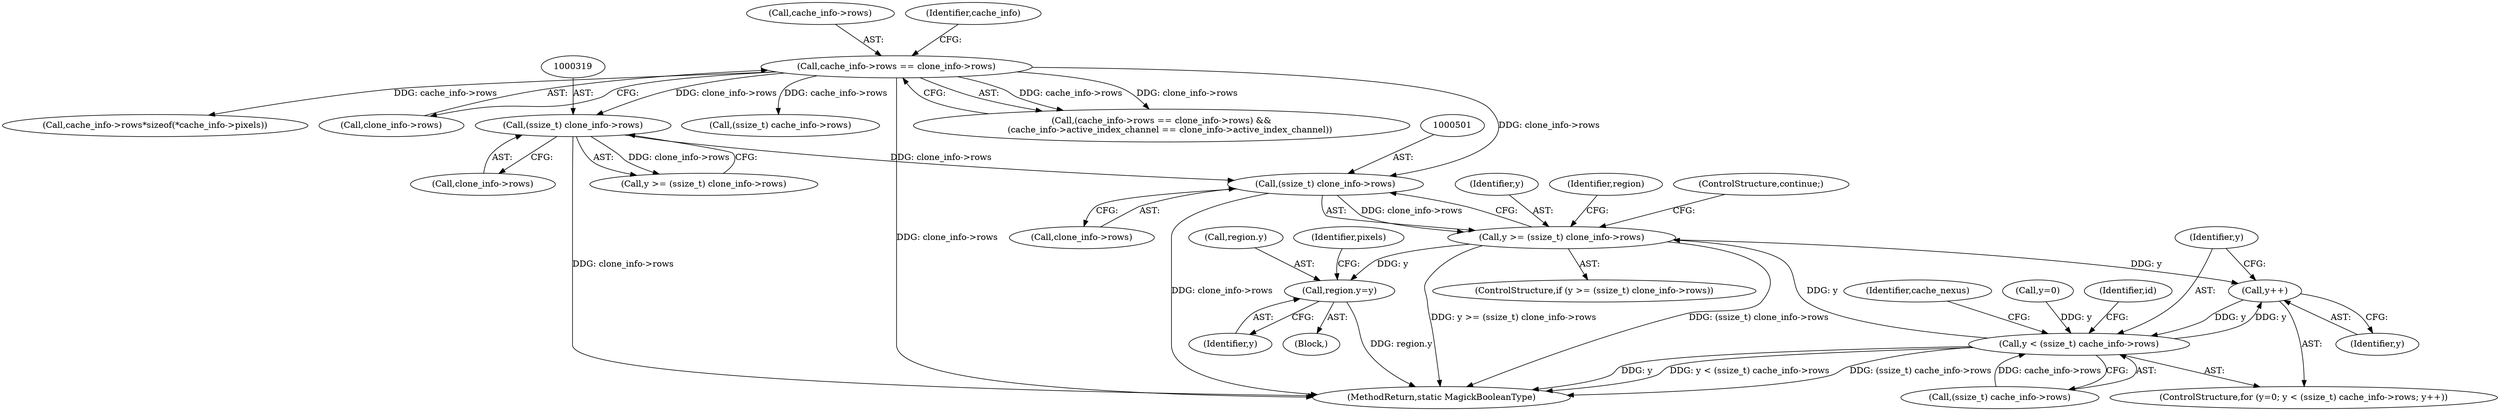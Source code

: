 digraph "0_ImageMagick_a54fe0e8600eaf3dc6fe717d3c0398001507f723@pointer" {
"1000500" [label="(Call,(ssize_t) clone_info->rows)"];
"1000174" [label="(Call,cache_info->rows == clone_info->rows)"];
"1000318" [label="(Call,(ssize_t) clone_info->rows)"];
"1000498" [label="(Call,y >= (ssize_t) clone_info->rows)"];
"1000483" [label="(Call,y++)"];
"1000476" [label="(Call,y < (ssize_t) cache_info->rows)"];
"1000523" [label="(Call,region.y=y)"];
"1000478" [label="(Call,(ssize_t) cache_info->rows)"];
"1000498" [label="(Call,y >= (ssize_t) clone_info->rows)"];
"1000202" [label="(Call,cache_info->rows*sizeof(*cache_info->pixels))"];
"1000523" [label="(Call,region.y=y)"];
"1000609" [label="(Identifier,cache_nexus)"];
"1000178" [label="(Call,clone_info->rows)"];
"1000174" [label="(Call,cache_info->rows == clone_info->rows)"];
"1000320" [label="(Call,clone_info->rows)"];
"1000655" [label="(MethodReturn,static MagickBooleanType)"];
"1000524" [label="(Call,region.y)"];
"1000527" [label="(Identifier,y)"];
"1000175" [label="(Call,cache_info->rows)"];
"1000473" [label="(Call,y=0)"];
"1000484" [label="(Identifier,y)"];
"1000477" [label="(Identifier,y)"];
"1000318" [label="(Call,(ssize_t) clone_info->rows)"];
"1000296" [label="(Call,(ssize_t) cache_info->rows)"];
"1000502" [label="(Call,clone_info->rows)"];
"1000499" [label="(Identifier,y)"];
"1000508" [label="(Identifier,region)"];
"1000505" [label="(ControlStructure,continue;)"];
"1000500" [label="(Call,(ssize_t) clone_info->rows)"];
"1000472" [label="(ControlStructure,for (y=0; y < (ssize_t) cache_info->rows; y++))"];
"1000485" [label="(Block,)"];
"1000183" [label="(Identifier,cache_info)"];
"1000476" [label="(Call,y < (ssize_t) cache_info->rows)"];
"1000316" [label="(Call,y >= (ssize_t) clone_info->rows)"];
"1000529" [label="(Identifier,pixels)"];
"1000488" [label="(Identifier,id)"];
"1000497" [label="(ControlStructure,if (y >= (ssize_t) clone_info->rows))"];
"1000173" [label="(Call,(cache_info->rows == clone_info->rows) &&\n      (cache_info->active_index_channel == clone_info->active_index_channel))"];
"1000483" [label="(Call,y++)"];
"1000500" -> "1000498"  [label="AST: "];
"1000500" -> "1000502"  [label="CFG: "];
"1000501" -> "1000500"  [label="AST: "];
"1000502" -> "1000500"  [label="AST: "];
"1000498" -> "1000500"  [label="CFG: "];
"1000500" -> "1000655"  [label="DDG: clone_info->rows"];
"1000500" -> "1000498"  [label="DDG: clone_info->rows"];
"1000174" -> "1000500"  [label="DDG: clone_info->rows"];
"1000318" -> "1000500"  [label="DDG: clone_info->rows"];
"1000174" -> "1000173"  [label="AST: "];
"1000174" -> "1000178"  [label="CFG: "];
"1000175" -> "1000174"  [label="AST: "];
"1000178" -> "1000174"  [label="AST: "];
"1000183" -> "1000174"  [label="CFG: "];
"1000173" -> "1000174"  [label="CFG: "];
"1000174" -> "1000655"  [label="DDG: clone_info->rows"];
"1000174" -> "1000173"  [label="DDG: cache_info->rows"];
"1000174" -> "1000173"  [label="DDG: clone_info->rows"];
"1000174" -> "1000202"  [label="DDG: cache_info->rows"];
"1000174" -> "1000296"  [label="DDG: cache_info->rows"];
"1000174" -> "1000318"  [label="DDG: clone_info->rows"];
"1000318" -> "1000316"  [label="AST: "];
"1000318" -> "1000320"  [label="CFG: "];
"1000319" -> "1000318"  [label="AST: "];
"1000320" -> "1000318"  [label="AST: "];
"1000316" -> "1000318"  [label="CFG: "];
"1000318" -> "1000655"  [label="DDG: clone_info->rows"];
"1000318" -> "1000316"  [label="DDG: clone_info->rows"];
"1000498" -> "1000497"  [label="AST: "];
"1000499" -> "1000498"  [label="AST: "];
"1000505" -> "1000498"  [label="CFG: "];
"1000508" -> "1000498"  [label="CFG: "];
"1000498" -> "1000655"  [label="DDG: y >= (ssize_t) clone_info->rows"];
"1000498" -> "1000655"  [label="DDG: (ssize_t) clone_info->rows"];
"1000498" -> "1000483"  [label="DDG: y"];
"1000476" -> "1000498"  [label="DDG: y"];
"1000498" -> "1000523"  [label="DDG: y"];
"1000483" -> "1000472"  [label="AST: "];
"1000483" -> "1000484"  [label="CFG: "];
"1000484" -> "1000483"  [label="AST: "];
"1000477" -> "1000483"  [label="CFG: "];
"1000483" -> "1000476"  [label="DDG: y"];
"1000476" -> "1000483"  [label="DDG: y"];
"1000476" -> "1000472"  [label="AST: "];
"1000476" -> "1000478"  [label="CFG: "];
"1000477" -> "1000476"  [label="AST: "];
"1000478" -> "1000476"  [label="AST: "];
"1000488" -> "1000476"  [label="CFG: "];
"1000609" -> "1000476"  [label="CFG: "];
"1000476" -> "1000655"  [label="DDG: y < (ssize_t) cache_info->rows"];
"1000476" -> "1000655"  [label="DDG: y"];
"1000476" -> "1000655"  [label="DDG: (ssize_t) cache_info->rows"];
"1000473" -> "1000476"  [label="DDG: y"];
"1000478" -> "1000476"  [label="DDG: cache_info->rows"];
"1000523" -> "1000485"  [label="AST: "];
"1000523" -> "1000527"  [label="CFG: "];
"1000524" -> "1000523"  [label="AST: "];
"1000527" -> "1000523"  [label="AST: "];
"1000529" -> "1000523"  [label="CFG: "];
"1000523" -> "1000655"  [label="DDG: region.y"];
}
